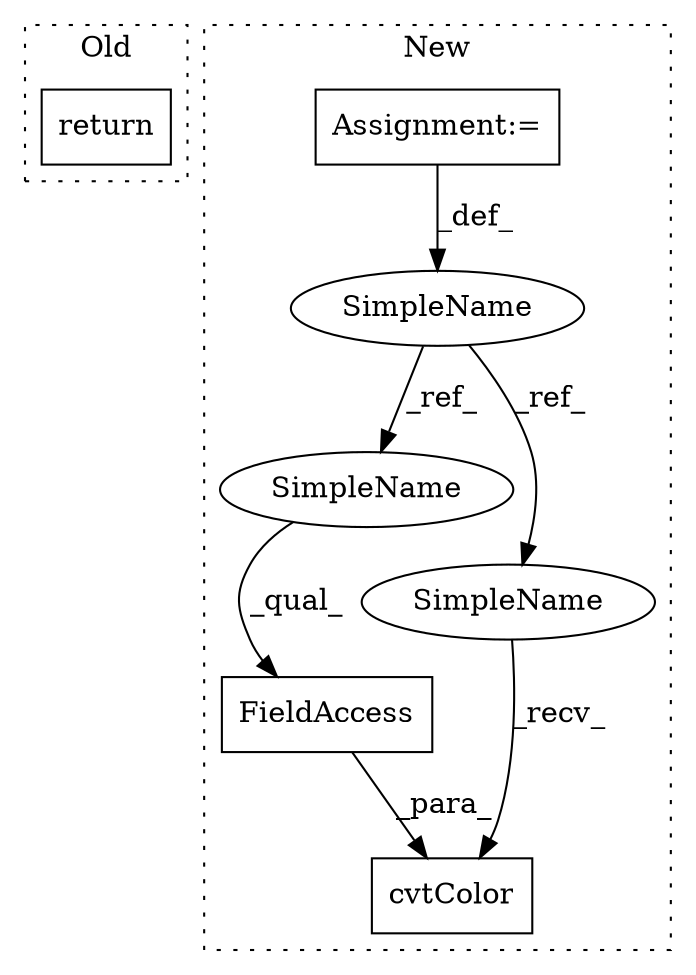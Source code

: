 digraph G {
subgraph cluster0 {
1 [label="return" a="41" s="26998" l="7" shape="box"];
label = "Old";
style="dotted";
}
subgraph cluster1 {
2 [label="cvtColor" a="32" s="13015,13045" l="9,1" shape="box"];
3 [label="FieldAccess" a="22" s="13028" l="17" shape="box"];
4 [label="SimpleName" a="42" s="12874" l="3" shape="ellipse"];
5 [label="Assignment:=" a="7" s="12874" l="3" shape="box"];
6 [label="SimpleName" a="42" s="13028" l="3" shape="ellipse"];
7 [label="SimpleName" a="42" s="13011" l="3" shape="ellipse"];
label = "New";
style="dotted";
}
3 -> 2 [label="_para_"];
4 -> 6 [label="_ref_"];
4 -> 7 [label="_ref_"];
5 -> 4 [label="_def_"];
6 -> 3 [label="_qual_"];
7 -> 2 [label="_recv_"];
}